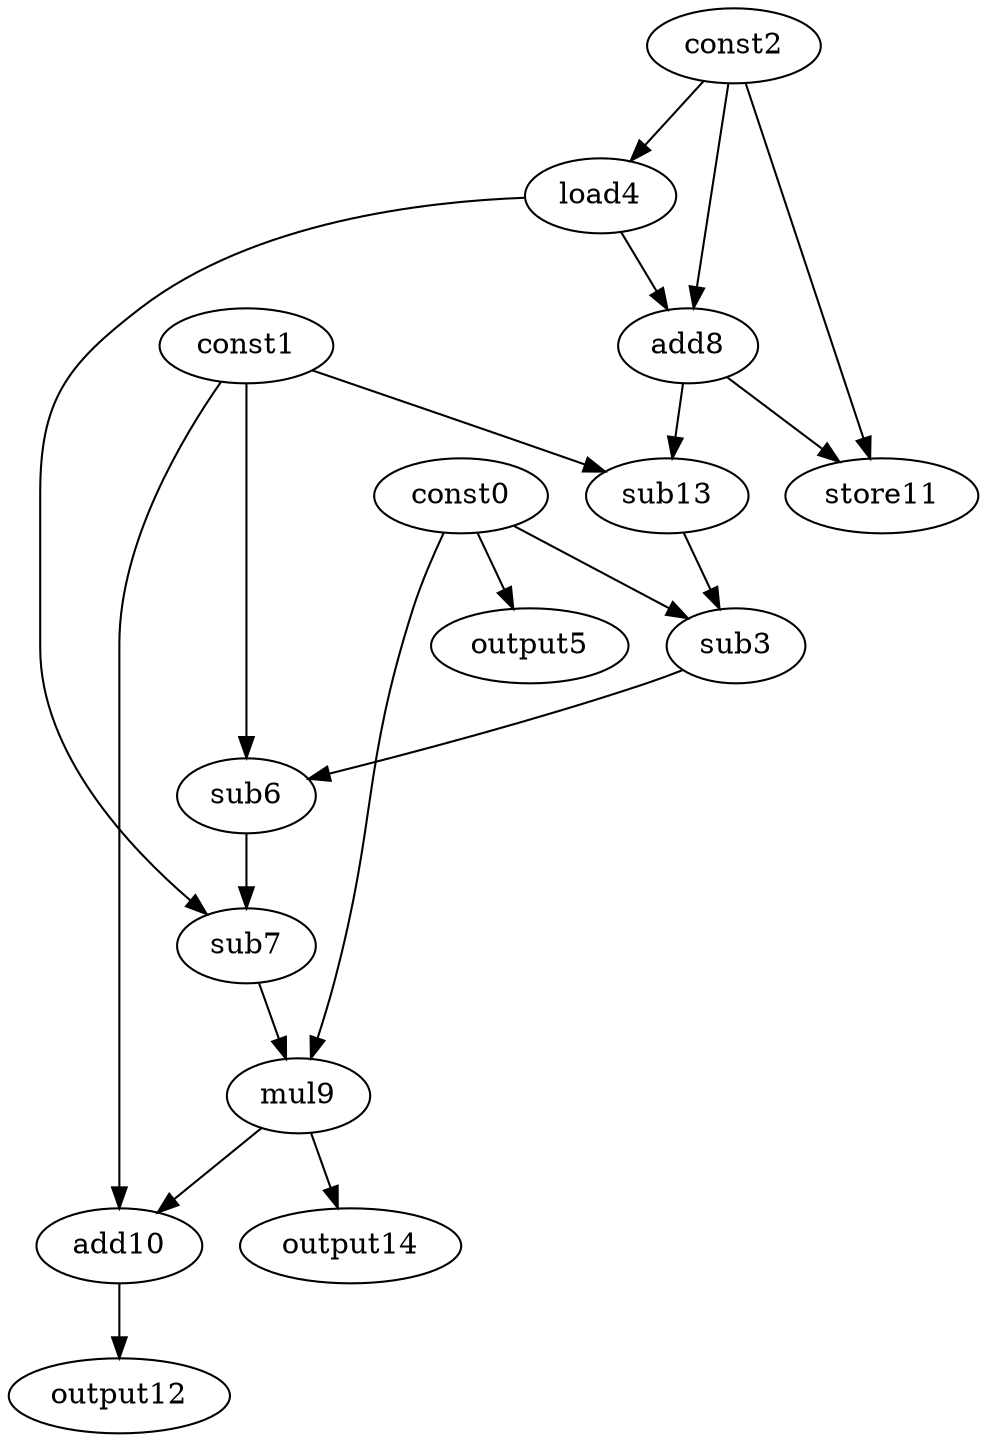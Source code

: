 digraph G { 
const0[opcode=const]; 
const1[opcode=const]; 
const2[opcode=const]; 
sub3[opcode=sub]; 
load4[opcode=load]; 
output5[opcode=output]; 
sub6[opcode=sub]; 
sub7[opcode=sub]; 
add8[opcode=add]; 
mul9[opcode=mul]; 
add10[opcode=add]; 
store11[opcode=store]; 
output12[opcode=output]; 
sub13[opcode=sub]; 
output14[opcode=output]; 
const2->load4[operand=0];
const0->output5[operand=0];
const2->add8[operand=0];
load4->add8[operand=1];
add8->store11[operand=0];
const2->store11[operand=1];
add8->sub13[operand=0];
const1->sub13[operand=1];
const0->sub3[operand=0];
sub13->sub3[operand=1];
const1->sub6[operand=0];
sub3->sub6[operand=1];
load4->sub7[operand=0];
sub6->sub7[operand=1];
sub7->mul9[operand=0];
const0->mul9[operand=1];
mul9->add10[operand=0];
const1->add10[operand=1];
mul9->output14[operand=0];
add10->output12[operand=0];
}
